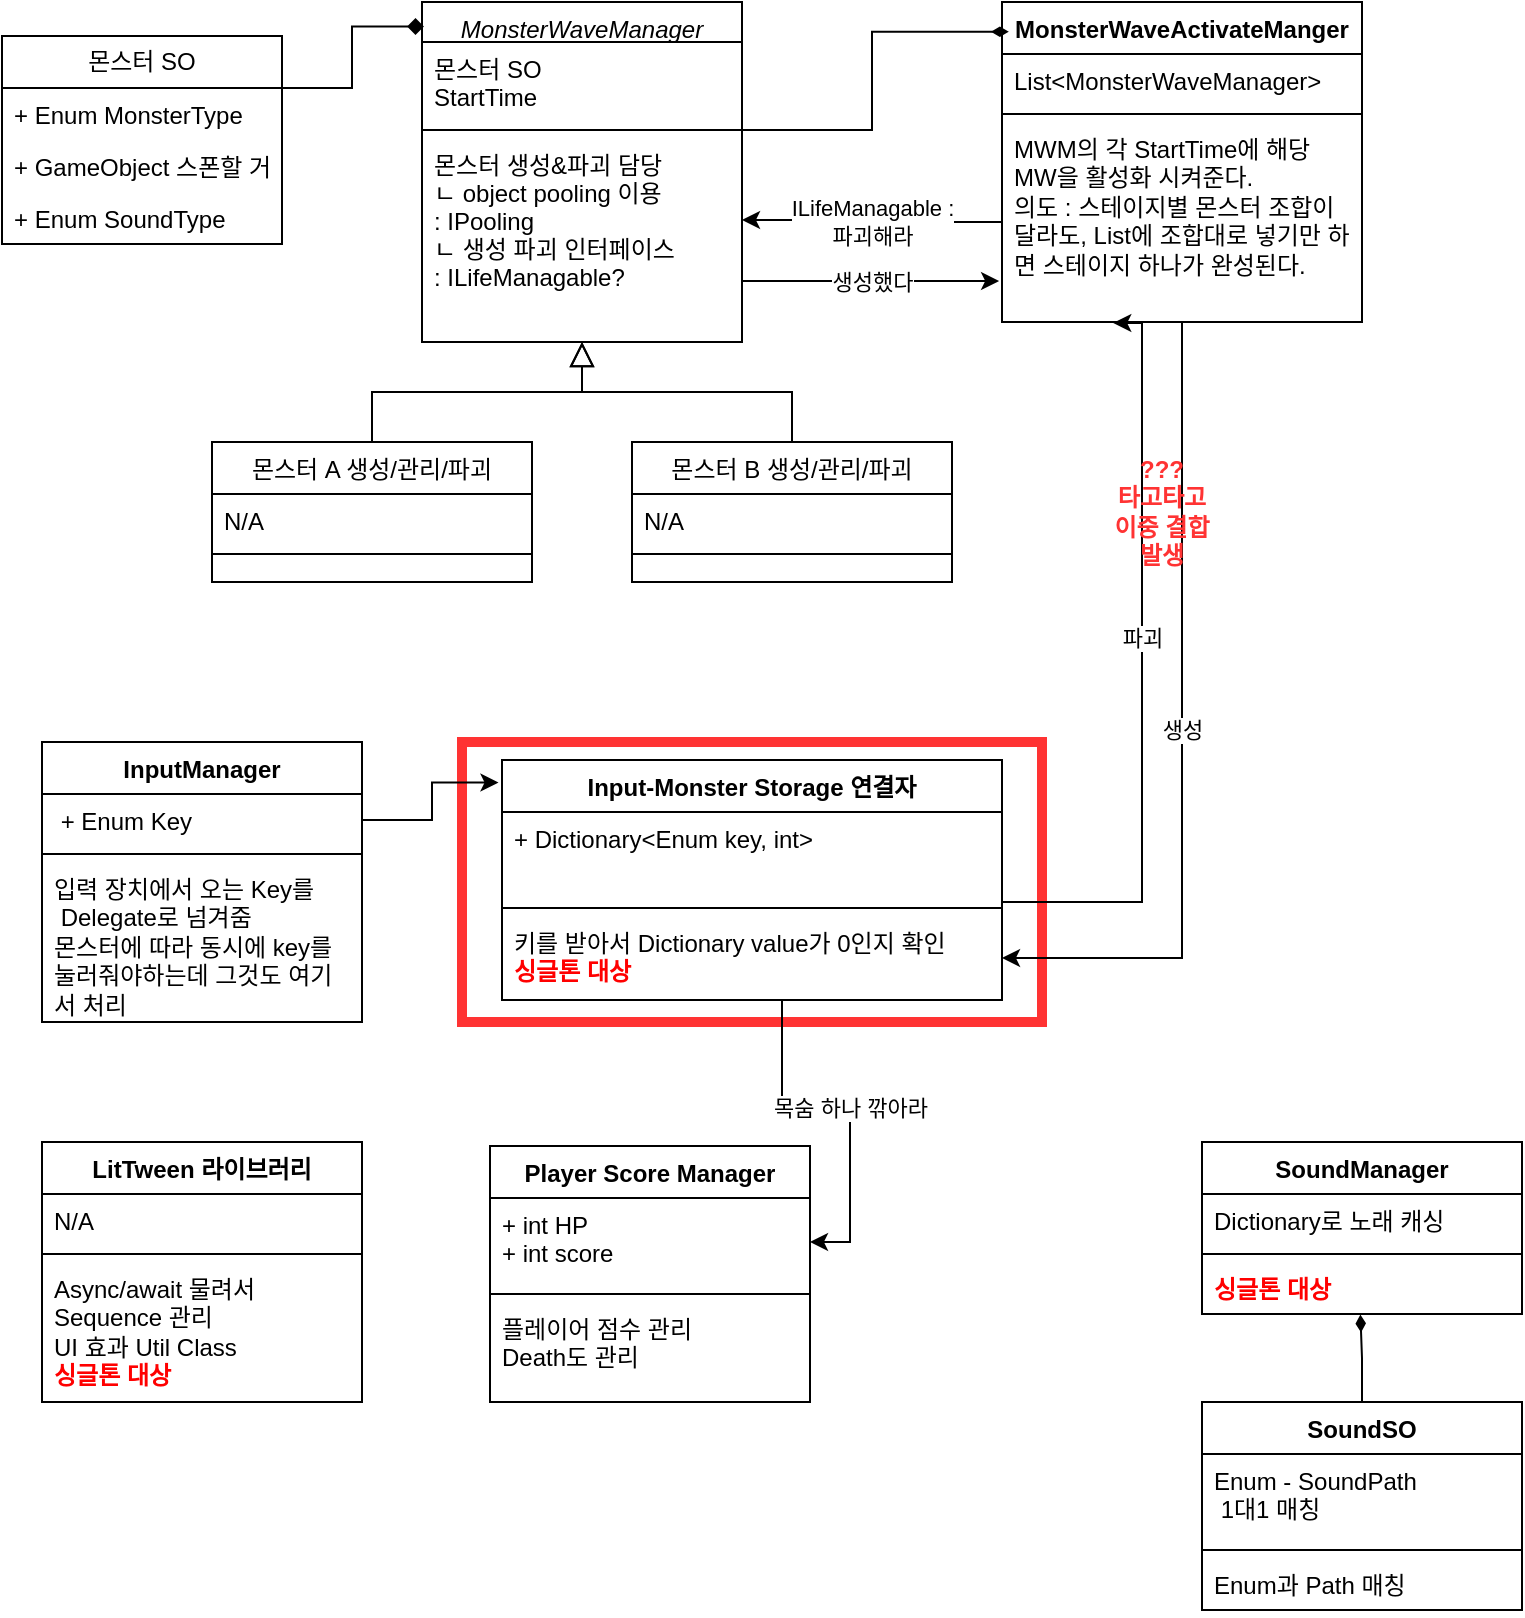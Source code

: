 <mxfile version="28.0.7">
  <diagram id="C5RBs43oDa-KdzZeNtuy" name="Page-1">
    <mxGraphModel dx="1067" dy="510" grid="1" gridSize="10" guides="1" tooltips="1" connect="1" arrows="1" fold="1" page="1" pageScale="1" pageWidth="827" pageHeight="1169" math="0" shadow="0">
      <root>
        <mxCell id="WIyWlLk6GJQsqaUBKTNV-0" />
        <mxCell id="WIyWlLk6GJQsqaUBKTNV-1" parent="WIyWlLk6GJQsqaUBKTNV-0" />
        <mxCell id="eRDrsS0399DTs5JLJluZ-34" value="" style="rounded=0;whiteSpace=wrap;html=1;fillColor=none;strokeColor=#FF3333;strokeWidth=5;" vertex="1" parent="WIyWlLk6GJQsqaUBKTNV-1">
          <mxGeometry x="240" y="490" width="290" height="140" as="geometry" />
        </mxCell>
        <mxCell id="zkfFHV4jXpPFQw0GAbJ--0" value="MonsterWaveManager" style="swimlane;fontStyle=2;align=center;verticalAlign=top;childLayout=stackLayout;horizontal=1;startSize=20;horizontalStack=0;resizeParent=1;resizeLast=0;collapsible=1;marginBottom=0;rounded=0;shadow=0;strokeWidth=1;" parent="WIyWlLk6GJQsqaUBKTNV-1" vertex="1">
          <mxGeometry x="220" y="120" width="160" height="170" as="geometry">
            <mxRectangle x="230" y="140" width="160" height="26" as="alternateBounds" />
          </mxGeometry>
        </mxCell>
        <mxCell id="zkfFHV4jXpPFQw0GAbJ--3" value="몬스터 SO&#xa;StartTime" style="text;align=left;verticalAlign=top;spacingLeft=4;spacingRight=4;overflow=hidden;rotatable=0;points=[[0,0.5],[1,0.5]];portConstraint=eastwest;rounded=0;shadow=0;html=0;" parent="zkfFHV4jXpPFQw0GAbJ--0" vertex="1">
          <mxGeometry y="20" width="160" height="40" as="geometry" />
        </mxCell>
        <mxCell id="zkfFHV4jXpPFQw0GAbJ--4" value="" style="line;html=1;strokeWidth=1;align=left;verticalAlign=middle;spacingTop=-1;spacingLeft=3;spacingRight=3;rotatable=0;labelPosition=right;points=[];portConstraint=eastwest;" parent="zkfFHV4jXpPFQw0GAbJ--0" vertex="1">
          <mxGeometry y="60" width="160" height="8" as="geometry" />
        </mxCell>
        <mxCell id="zkfFHV4jXpPFQw0GAbJ--5" value="몬스터 생성&amp;파괴 담당&#xa;ㄴ object pooling 이용&#xa;: IPooling&#xa;ㄴ 생성 파괴 인터페이스&#xa;: ILifeManagable?&#xa;" style="text;align=left;verticalAlign=top;spacingLeft=4;spacingRight=4;overflow=hidden;rotatable=0;points=[[0,0.5],[1,0.5]];portConstraint=eastwest;" parent="zkfFHV4jXpPFQw0GAbJ--0" vertex="1">
          <mxGeometry y="68" width="160" height="82" as="geometry" />
        </mxCell>
        <mxCell id="zkfFHV4jXpPFQw0GAbJ--6" value="몬스터 A 생성/관리/파괴" style="swimlane;fontStyle=0;align=center;verticalAlign=top;childLayout=stackLayout;horizontal=1;startSize=26;horizontalStack=0;resizeParent=1;resizeLast=0;collapsible=1;marginBottom=0;rounded=0;shadow=0;strokeWidth=1;" parent="WIyWlLk6GJQsqaUBKTNV-1" vertex="1">
          <mxGeometry x="115" y="340" width="160" height="70" as="geometry">
            <mxRectangle x="130" y="380" width="160" height="26" as="alternateBounds" />
          </mxGeometry>
        </mxCell>
        <mxCell id="zkfFHV4jXpPFQw0GAbJ--8" value="N/A" style="text;align=left;verticalAlign=top;spacingLeft=4;spacingRight=4;overflow=hidden;rotatable=0;points=[[0,0.5],[1,0.5]];portConstraint=eastwest;rounded=0;shadow=0;html=0;" parent="zkfFHV4jXpPFQw0GAbJ--6" vertex="1">
          <mxGeometry y="26" width="160" height="26" as="geometry" />
        </mxCell>
        <mxCell id="zkfFHV4jXpPFQw0GAbJ--9" value="" style="line;html=1;strokeWidth=1;align=left;verticalAlign=middle;spacingTop=-1;spacingLeft=3;spacingRight=3;rotatable=0;labelPosition=right;points=[];portConstraint=eastwest;" parent="zkfFHV4jXpPFQw0GAbJ--6" vertex="1">
          <mxGeometry y="52" width="160" height="8" as="geometry" />
        </mxCell>
        <mxCell id="zkfFHV4jXpPFQw0GAbJ--12" value="" style="endArrow=block;endSize=10;endFill=0;shadow=0;strokeWidth=1;rounded=0;curved=0;edgeStyle=elbowEdgeStyle;elbow=vertical;" parent="WIyWlLk6GJQsqaUBKTNV-1" source="zkfFHV4jXpPFQw0GAbJ--6" target="zkfFHV4jXpPFQw0GAbJ--0" edge="1">
          <mxGeometry width="160" relative="1" as="geometry">
            <mxPoint x="200" y="203" as="sourcePoint" />
            <mxPoint x="200" y="203" as="targetPoint" />
          </mxGeometry>
        </mxCell>
        <mxCell id="zkfFHV4jXpPFQw0GAbJ--13" value="몬스터 B 생성/관리/파괴" style="swimlane;fontStyle=0;align=center;verticalAlign=top;childLayout=stackLayout;horizontal=1;startSize=26;horizontalStack=0;resizeParent=1;resizeLast=0;collapsible=1;marginBottom=0;rounded=0;shadow=0;strokeWidth=1;" parent="WIyWlLk6GJQsqaUBKTNV-1" vertex="1">
          <mxGeometry x="325" y="340" width="160" height="70" as="geometry">
            <mxRectangle x="340" y="380" width="170" height="26" as="alternateBounds" />
          </mxGeometry>
        </mxCell>
        <mxCell id="zkfFHV4jXpPFQw0GAbJ--14" value="N/A" style="text;align=left;verticalAlign=top;spacingLeft=4;spacingRight=4;overflow=hidden;rotatable=0;points=[[0,0.5],[1,0.5]];portConstraint=eastwest;" parent="zkfFHV4jXpPFQw0GAbJ--13" vertex="1">
          <mxGeometry y="26" width="160" height="26" as="geometry" />
        </mxCell>
        <mxCell id="zkfFHV4jXpPFQw0GAbJ--15" value="" style="line;html=1;strokeWidth=1;align=left;verticalAlign=middle;spacingTop=-1;spacingLeft=3;spacingRight=3;rotatable=0;labelPosition=right;points=[];portConstraint=eastwest;" parent="zkfFHV4jXpPFQw0GAbJ--13" vertex="1">
          <mxGeometry y="52" width="160" height="8" as="geometry" />
        </mxCell>
        <mxCell id="zkfFHV4jXpPFQw0GAbJ--16" value="" style="endArrow=block;endSize=10;endFill=0;shadow=0;strokeWidth=1;rounded=0;curved=0;edgeStyle=elbowEdgeStyle;elbow=vertical;" parent="WIyWlLk6GJQsqaUBKTNV-1" source="zkfFHV4jXpPFQw0GAbJ--13" target="zkfFHV4jXpPFQw0GAbJ--0" edge="1">
          <mxGeometry width="160" relative="1" as="geometry">
            <mxPoint x="210" y="373" as="sourcePoint" />
            <mxPoint x="310" y="271" as="targetPoint" />
          </mxGeometry>
        </mxCell>
        <mxCell id="eRDrsS0399DTs5JLJluZ-9" value="MonsterWaveActivateManger" style="swimlane;fontStyle=1;align=center;verticalAlign=top;childLayout=stackLayout;horizontal=1;startSize=26;horizontalStack=0;resizeParent=1;resizeParentMax=0;resizeLast=0;collapsible=1;marginBottom=0;whiteSpace=wrap;html=1;" vertex="1" parent="WIyWlLk6GJQsqaUBKTNV-1">
          <mxGeometry x="510" y="120" width="180" height="160" as="geometry" />
        </mxCell>
        <mxCell id="eRDrsS0399DTs5JLJluZ-10" value="List&amp;lt;MonsterWaveManager&amp;gt;" style="text;strokeColor=none;fillColor=none;align=left;verticalAlign=top;spacingLeft=4;spacingRight=4;overflow=hidden;rotatable=0;points=[[0,0.5],[1,0.5]];portConstraint=eastwest;whiteSpace=wrap;html=1;" vertex="1" parent="eRDrsS0399DTs5JLJluZ-9">
          <mxGeometry y="26" width="180" height="26" as="geometry" />
        </mxCell>
        <mxCell id="eRDrsS0399DTs5JLJluZ-11" value="" style="line;strokeWidth=1;fillColor=none;align=left;verticalAlign=middle;spacingTop=-1;spacingLeft=3;spacingRight=3;rotatable=0;labelPosition=right;points=[];portConstraint=eastwest;strokeColor=inherit;" vertex="1" parent="eRDrsS0399DTs5JLJluZ-9">
          <mxGeometry y="52" width="180" height="8" as="geometry" />
        </mxCell>
        <mxCell id="eRDrsS0399DTs5JLJluZ-12" value="MWM의 각 StartTime에 해당 MW을 활성화 시켜준다.&lt;br&gt;의도 : 스테이지별 몬스터 조합이 달라도, List에 조합대로 넣기만 하면 스테이지 하나가 완성된다." style="text;strokeColor=none;fillColor=none;align=left;verticalAlign=top;spacingLeft=4;spacingRight=4;overflow=hidden;rotatable=0;points=[[0,0.5],[1,0.5]];portConstraint=eastwest;whiteSpace=wrap;html=1;" vertex="1" parent="eRDrsS0399DTs5JLJluZ-9">
          <mxGeometry y="60" width="180" height="100" as="geometry" />
        </mxCell>
        <mxCell id="eRDrsS0399DTs5JLJluZ-14" style="edgeStyle=orthogonalEdgeStyle;rounded=0;orthogonalLoop=1;jettySize=auto;html=1;entryX=0.019;entryY=0.093;entryDx=0;entryDy=0;entryPerimeter=0;endArrow=diamondThin;endFill=1;" edge="1" parent="WIyWlLk6GJQsqaUBKTNV-1" source="zkfFHV4jXpPFQw0GAbJ--4" target="eRDrsS0399DTs5JLJluZ-9">
          <mxGeometry relative="1" as="geometry" />
        </mxCell>
        <mxCell id="eRDrsS0399DTs5JLJluZ-15" value="몬스터 SO" style="swimlane;fontStyle=0;childLayout=stackLayout;horizontal=1;startSize=26;fillColor=none;horizontalStack=0;resizeParent=1;resizeParentMax=0;resizeLast=0;collapsible=1;marginBottom=0;whiteSpace=wrap;html=1;" vertex="1" parent="WIyWlLk6GJQsqaUBKTNV-1">
          <mxGeometry x="10" y="137" width="140" height="104" as="geometry" />
        </mxCell>
        <mxCell id="eRDrsS0399DTs5JLJluZ-16" value="+ Enum MonsterType" style="text;strokeColor=none;fillColor=none;align=left;verticalAlign=top;spacingLeft=4;spacingRight=4;overflow=hidden;rotatable=0;points=[[0,0.5],[1,0.5]];portConstraint=eastwest;whiteSpace=wrap;html=1;" vertex="1" parent="eRDrsS0399DTs5JLJluZ-15">
          <mxGeometry y="26" width="140" height="26" as="geometry" />
        </mxCell>
        <mxCell id="eRDrsS0399DTs5JLJluZ-17" value="+ GameObject 스폰할 거" style="text;strokeColor=none;fillColor=none;align=left;verticalAlign=top;spacingLeft=4;spacingRight=4;overflow=hidden;rotatable=0;points=[[0,0.5],[1,0.5]];portConstraint=eastwest;whiteSpace=wrap;html=1;" vertex="1" parent="eRDrsS0399DTs5JLJluZ-15">
          <mxGeometry y="52" width="140" height="26" as="geometry" />
        </mxCell>
        <mxCell id="eRDrsS0399DTs5JLJluZ-18" value="+ Enum SoundType" style="text;strokeColor=none;fillColor=none;align=left;verticalAlign=top;spacingLeft=4;spacingRight=4;overflow=hidden;rotatable=0;points=[[0,0.5],[1,0.5]];portConstraint=eastwest;whiteSpace=wrap;html=1;" vertex="1" parent="eRDrsS0399DTs5JLJluZ-15">
          <mxGeometry y="78" width="140" height="26" as="geometry" />
        </mxCell>
        <mxCell id="eRDrsS0399DTs5JLJluZ-19" style="edgeStyle=orthogonalEdgeStyle;rounded=0;orthogonalLoop=1;jettySize=auto;html=1;exitX=1;exitY=0.25;exitDx=0;exitDy=0;entryX=0.006;entryY=0.072;entryDx=0;entryDy=0;entryPerimeter=0;endArrow=diamond;endFill=1;" edge="1" parent="WIyWlLk6GJQsqaUBKTNV-1" source="eRDrsS0399DTs5JLJluZ-15" target="zkfFHV4jXpPFQw0GAbJ--0">
          <mxGeometry relative="1" as="geometry" />
        </mxCell>
        <mxCell id="eRDrsS0399DTs5JLJluZ-20" value="InputManager" style="swimlane;fontStyle=1;align=center;verticalAlign=top;childLayout=stackLayout;horizontal=1;startSize=26;horizontalStack=0;resizeParent=1;resizeParentMax=0;resizeLast=0;collapsible=1;marginBottom=0;whiteSpace=wrap;html=1;" vertex="1" parent="WIyWlLk6GJQsqaUBKTNV-1">
          <mxGeometry x="30" y="490" width="160" height="140" as="geometry" />
        </mxCell>
        <mxCell id="eRDrsS0399DTs5JLJluZ-21" value="&amp;nbsp;+ Enum Key" style="text;strokeColor=none;fillColor=none;align=left;verticalAlign=top;spacingLeft=4;spacingRight=4;overflow=hidden;rotatable=0;points=[[0,0.5],[1,0.5]];portConstraint=eastwest;whiteSpace=wrap;html=1;" vertex="1" parent="eRDrsS0399DTs5JLJluZ-20">
          <mxGeometry y="26" width="160" height="26" as="geometry" />
        </mxCell>
        <mxCell id="eRDrsS0399DTs5JLJluZ-22" value="" style="line;strokeWidth=1;fillColor=none;align=left;verticalAlign=middle;spacingTop=-1;spacingLeft=3;spacingRight=3;rotatable=0;labelPosition=right;points=[];portConstraint=eastwest;strokeColor=inherit;" vertex="1" parent="eRDrsS0399DTs5JLJluZ-20">
          <mxGeometry y="52" width="160" height="8" as="geometry" />
        </mxCell>
        <mxCell id="eRDrsS0399DTs5JLJluZ-23" value="입력 장치에서 오는 Key를&amp;nbsp;&lt;br&gt;&amp;nbsp;Delegate로 넘겨줌&lt;br&gt;몬스터에 따라 동시에 key를 눌러줘야하는데 그것도 여기서 처리" style="text;strokeColor=none;fillColor=none;align=left;verticalAlign=top;spacingLeft=4;spacingRight=4;overflow=hidden;rotatable=0;points=[[0,0.5],[1,0.5]];portConstraint=eastwest;whiteSpace=wrap;html=1;" vertex="1" parent="eRDrsS0399DTs5JLJluZ-20">
          <mxGeometry y="60" width="160" height="80" as="geometry" />
        </mxCell>
        <mxCell id="eRDrsS0399DTs5JLJluZ-66" value="목숨 하나 깎아라" style="edgeStyle=orthogonalEdgeStyle;rounded=0;orthogonalLoop=1;jettySize=auto;html=1;" edge="1" parent="WIyWlLk6GJQsqaUBKTNV-1" source="eRDrsS0399DTs5JLJluZ-28" target="eRDrsS0399DTs5JLJluZ-62">
          <mxGeometry relative="1" as="geometry">
            <Array as="points">
              <mxPoint x="400" y="668" />
              <mxPoint x="434" y="668" />
              <mxPoint x="434" y="740" />
            </Array>
          </mxGeometry>
        </mxCell>
        <mxCell id="eRDrsS0399DTs5JLJluZ-28" value="Input-Monster Storage 연결자" style="swimlane;fontStyle=1;align=center;verticalAlign=top;childLayout=stackLayout;horizontal=1;startSize=26;horizontalStack=0;resizeParent=1;resizeParentMax=0;resizeLast=0;collapsible=1;marginBottom=0;whiteSpace=wrap;html=1;" vertex="1" parent="WIyWlLk6GJQsqaUBKTNV-1">
          <mxGeometry x="260" y="499" width="250" height="120" as="geometry" />
        </mxCell>
        <mxCell id="eRDrsS0399DTs5JLJluZ-29" value="+ Dictionary&amp;lt;Enum key, int&amp;gt;" style="text;strokeColor=none;fillColor=none;align=left;verticalAlign=top;spacingLeft=4;spacingRight=4;overflow=hidden;rotatable=0;points=[[0,0.5],[1,0.5]];portConstraint=eastwest;whiteSpace=wrap;html=1;" vertex="1" parent="eRDrsS0399DTs5JLJluZ-28">
          <mxGeometry y="26" width="250" height="44" as="geometry" />
        </mxCell>
        <mxCell id="eRDrsS0399DTs5JLJluZ-30" value="" style="line;strokeWidth=1;fillColor=none;align=left;verticalAlign=middle;spacingTop=-1;spacingLeft=3;spacingRight=3;rotatable=0;labelPosition=right;points=[];portConstraint=eastwest;strokeColor=inherit;" vertex="1" parent="eRDrsS0399DTs5JLJluZ-28">
          <mxGeometry y="70" width="250" height="8" as="geometry" />
        </mxCell>
        <mxCell id="eRDrsS0399DTs5JLJluZ-31" value="키를 받아서 Dictionary value가 0인지 확인&lt;div&gt;&lt;b&gt;&lt;font style=&quot;color: rgb(255, 0, 0);&quot;&gt;싱글톤 대상&lt;/font&gt;&lt;/b&gt;&lt;/div&gt;" style="text;strokeColor=none;fillColor=none;align=left;verticalAlign=top;spacingLeft=4;spacingRight=4;overflow=hidden;rotatable=0;points=[[0,0.5],[1,0.5]];portConstraint=eastwest;whiteSpace=wrap;html=1;" vertex="1" parent="eRDrsS0399DTs5JLJluZ-28">
          <mxGeometry y="78" width="250" height="42" as="geometry" />
        </mxCell>
        <mxCell id="eRDrsS0399DTs5JLJluZ-32" style="edgeStyle=orthogonalEdgeStyle;rounded=0;orthogonalLoop=1;jettySize=auto;html=1;exitX=1;exitY=0.5;exitDx=0;exitDy=0;entryX=-0.007;entryY=0.094;entryDx=0;entryDy=0;entryPerimeter=0;" edge="1" parent="WIyWlLk6GJQsqaUBKTNV-1" source="eRDrsS0399DTs5JLJluZ-21" target="eRDrsS0399DTs5JLJluZ-28">
          <mxGeometry relative="1" as="geometry" />
        </mxCell>
        <mxCell id="eRDrsS0399DTs5JLJluZ-35" style="edgeStyle=orthogonalEdgeStyle;rounded=0;orthogonalLoop=1;jettySize=auto;html=1;exitX=1;exitY=0.5;exitDx=0;exitDy=0;entryX=0.309;entryY=1.005;entryDx=0;entryDy=0;entryPerimeter=0;" edge="1" parent="WIyWlLk6GJQsqaUBKTNV-1" source="eRDrsS0399DTs5JLJluZ-29" target="eRDrsS0399DTs5JLJluZ-12">
          <mxGeometry relative="1" as="geometry">
            <Array as="points">
              <mxPoint x="510" y="570" />
              <mxPoint x="580" y="570" />
              <mxPoint x="580" y="281" />
            </Array>
          </mxGeometry>
        </mxCell>
        <mxCell id="eRDrsS0399DTs5JLJluZ-36" value="파괴" style="edgeLabel;html=1;align=center;verticalAlign=middle;resizable=0;points=[];" vertex="1" connectable="0" parent="eRDrsS0399DTs5JLJluZ-35">
          <mxGeometry x="0.135" relative="1" as="geometry">
            <mxPoint as="offset" />
          </mxGeometry>
        </mxCell>
        <mxCell id="eRDrsS0399DTs5JLJluZ-37" value="ILifeManagable :&lt;br&gt;파괴해라" style="edgeStyle=orthogonalEdgeStyle;rounded=0;orthogonalLoop=1;jettySize=auto;html=1;exitX=0;exitY=0.5;exitDx=0;exitDy=0;entryX=1;entryY=0.5;entryDx=0;entryDy=0;" edge="1" parent="WIyWlLk6GJQsqaUBKTNV-1" source="eRDrsS0399DTs5JLJluZ-12" target="zkfFHV4jXpPFQw0GAbJ--5">
          <mxGeometry relative="1" as="geometry" />
        </mxCell>
        <mxCell id="eRDrsS0399DTs5JLJluZ-38" value="생성했다" style="edgeStyle=orthogonalEdgeStyle;rounded=0;orthogonalLoop=1;jettySize=auto;html=1;entryX=-0.008;entryY=0.795;entryDx=0;entryDy=0;entryPerimeter=0;" edge="1" parent="WIyWlLk6GJQsqaUBKTNV-1" source="zkfFHV4jXpPFQw0GAbJ--5" target="eRDrsS0399DTs5JLJluZ-12">
          <mxGeometry relative="1" as="geometry">
            <Array as="points">
              <mxPoint x="445" y="260" />
            </Array>
          </mxGeometry>
        </mxCell>
        <mxCell id="eRDrsS0399DTs5JLJluZ-39" value="생성" style="edgeStyle=orthogonalEdgeStyle;rounded=0;orthogonalLoop=1;jettySize=auto;html=1;entryX=1;entryY=0.5;entryDx=0;entryDy=0;" edge="1" parent="WIyWlLk6GJQsqaUBKTNV-1" source="eRDrsS0399DTs5JLJluZ-12" target="eRDrsS0399DTs5JLJluZ-31">
          <mxGeometry relative="1" as="geometry">
            <Array as="points">
              <mxPoint x="600" y="598" />
            </Array>
          </mxGeometry>
        </mxCell>
        <mxCell id="eRDrsS0399DTs5JLJluZ-41" value="&lt;b&gt;&lt;font style=&quot;color: rgb(255, 51, 51);&quot;&gt;???&lt;br&gt;타고타고&lt;br&gt;이중 결합 발생&lt;/font&gt;&lt;/b&gt;" style="text;html=1;align=center;verticalAlign=middle;whiteSpace=wrap;rounded=0;" vertex="1" parent="WIyWlLk6GJQsqaUBKTNV-1">
          <mxGeometry x="560" y="360" width="60" height="30" as="geometry" />
        </mxCell>
        <mxCell id="eRDrsS0399DTs5JLJluZ-47" value="LitTween 라이브러리" style="swimlane;fontStyle=1;align=center;verticalAlign=top;childLayout=stackLayout;horizontal=1;startSize=26;horizontalStack=0;resizeParent=1;resizeParentMax=0;resizeLast=0;collapsible=1;marginBottom=0;whiteSpace=wrap;html=1;" vertex="1" parent="WIyWlLk6GJQsqaUBKTNV-1">
          <mxGeometry x="30" y="690" width="160" height="130" as="geometry" />
        </mxCell>
        <mxCell id="eRDrsS0399DTs5JLJluZ-48" value="N/A" style="text;strokeColor=none;fillColor=none;align=left;verticalAlign=top;spacingLeft=4;spacingRight=4;overflow=hidden;rotatable=0;points=[[0,0.5],[1,0.5]];portConstraint=eastwest;whiteSpace=wrap;html=1;" vertex="1" parent="eRDrsS0399DTs5JLJluZ-47">
          <mxGeometry y="26" width="160" height="26" as="geometry" />
        </mxCell>
        <mxCell id="eRDrsS0399DTs5JLJluZ-49" value="" style="line;strokeWidth=1;fillColor=none;align=left;verticalAlign=middle;spacingTop=-1;spacingLeft=3;spacingRight=3;rotatable=0;labelPosition=right;points=[];portConstraint=eastwest;strokeColor=inherit;" vertex="1" parent="eRDrsS0399DTs5JLJluZ-47">
          <mxGeometry y="52" width="160" height="8" as="geometry" />
        </mxCell>
        <mxCell id="eRDrsS0399DTs5JLJluZ-50" value="Async/await 물려서&lt;br&gt;Sequence 관리&lt;div&gt;UI 효과 Util Class&lt;/div&gt;&lt;div&gt;&lt;b&gt;&lt;font style=&quot;color: rgb(255, 0, 0);&quot;&gt;싱글톤 대상&lt;/font&gt;&lt;/b&gt;&lt;/div&gt;" style="text;strokeColor=none;fillColor=none;align=left;verticalAlign=top;spacingLeft=4;spacingRight=4;overflow=hidden;rotatable=0;points=[[0,0.5],[1,0.5]];portConstraint=eastwest;whiteSpace=wrap;html=1;" vertex="1" parent="eRDrsS0399DTs5JLJluZ-47">
          <mxGeometry y="60" width="160" height="70" as="geometry" />
        </mxCell>
        <mxCell id="eRDrsS0399DTs5JLJluZ-51" value="SoundManager" style="swimlane;fontStyle=1;align=center;verticalAlign=top;childLayout=stackLayout;horizontal=1;startSize=26;horizontalStack=0;resizeParent=1;resizeParentMax=0;resizeLast=0;collapsible=1;marginBottom=0;whiteSpace=wrap;html=1;" vertex="1" parent="WIyWlLk6GJQsqaUBKTNV-1">
          <mxGeometry x="610" y="690" width="160" height="86" as="geometry" />
        </mxCell>
        <mxCell id="eRDrsS0399DTs5JLJluZ-52" value="Dictionary로 노래 캐싱" style="text;strokeColor=none;fillColor=none;align=left;verticalAlign=top;spacingLeft=4;spacingRight=4;overflow=hidden;rotatable=0;points=[[0,0.5],[1,0.5]];portConstraint=eastwest;whiteSpace=wrap;html=1;" vertex="1" parent="eRDrsS0399DTs5JLJluZ-51">
          <mxGeometry y="26" width="160" height="26" as="geometry" />
        </mxCell>
        <mxCell id="eRDrsS0399DTs5JLJluZ-53" value="" style="line;strokeWidth=1;fillColor=none;align=left;verticalAlign=middle;spacingTop=-1;spacingLeft=3;spacingRight=3;rotatable=0;labelPosition=right;points=[];portConstraint=eastwest;strokeColor=inherit;" vertex="1" parent="eRDrsS0399DTs5JLJluZ-51">
          <mxGeometry y="52" width="160" height="8" as="geometry" />
        </mxCell>
        <mxCell id="eRDrsS0399DTs5JLJluZ-54" value="&lt;div&gt;&lt;b style=&quot;background-color: transparent; color: light-dark(rgb(0, 0, 0), rgb(255, 255, 255));&quot;&gt;&lt;font style=&quot;color: rgb(255, 0, 0);&quot;&gt;싱글톤 대상&lt;/font&gt;&lt;/b&gt;&lt;/div&gt;" style="text;strokeColor=none;fillColor=none;align=left;verticalAlign=top;spacingLeft=4;spacingRight=4;overflow=hidden;rotatable=0;points=[[0,0.5],[1,0.5]];portConstraint=eastwest;whiteSpace=wrap;html=1;" vertex="1" parent="eRDrsS0399DTs5JLJluZ-51">
          <mxGeometry y="60" width="160" height="26" as="geometry" />
        </mxCell>
        <mxCell id="eRDrsS0399DTs5JLJluZ-55" value="SoundSO" style="swimlane;fontStyle=1;align=center;verticalAlign=top;childLayout=stackLayout;horizontal=1;startSize=26;horizontalStack=0;resizeParent=1;resizeParentMax=0;resizeLast=0;collapsible=1;marginBottom=0;whiteSpace=wrap;html=1;" vertex="1" parent="WIyWlLk6GJQsqaUBKTNV-1">
          <mxGeometry x="610" y="820" width="160" height="104" as="geometry" />
        </mxCell>
        <mxCell id="eRDrsS0399DTs5JLJluZ-56" value="Enum - SoundPath&lt;br&gt;&amp;nbsp;1대1 매칭" style="text;strokeColor=none;fillColor=none;align=left;verticalAlign=top;spacingLeft=4;spacingRight=4;overflow=hidden;rotatable=0;points=[[0,0.5],[1,0.5]];portConstraint=eastwest;whiteSpace=wrap;html=1;" vertex="1" parent="eRDrsS0399DTs5JLJluZ-55">
          <mxGeometry y="26" width="160" height="44" as="geometry" />
        </mxCell>
        <mxCell id="eRDrsS0399DTs5JLJluZ-57" value="" style="line;strokeWidth=1;fillColor=none;align=left;verticalAlign=middle;spacingTop=-1;spacingLeft=3;spacingRight=3;rotatable=0;labelPosition=right;points=[];portConstraint=eastwest;strokeColor=inherit;" vertex="1" parent="eRDrsS0399DTs5JLJluZ-55">
          <mxGeometry y="70" width="160" height="8" as="geometry" />
        </mxCell>
        <mxCell id="eRDrsS0399DTs5JLJluZ-58" value="&lt;font style=&quot;color: rgb(0, 0, 0);&quot;&gt;Enum과 Path 매칭&lt;/font&gt;" style="text;strokeColor=none;fillColor=none;align=left;verticalAlign=top;spacingLeft=4;spacingRight=4;overflow=hidden;rotatable=0;points=[[0,0.5],[1,0.5]];portConstraint=eastwest;whiteSpace=wrap;html=1;" vertex="1" parent="eRDrsS0399DTs5JLJluZ-55">
          <mxGeometry y="78" width="160" height="26" as="geometry" />
        </mxCell>
        <mxCell id="eRDrsS0399DTs5JLJluZ-59" style="edgeStyle=orthogonalEdgeStyle;rounded=0;orthogonalLoop=1;jettySize=auto;html=1;entryX=0.495;entryY=1.011;entryDx=0;entryDy=0;entryPerimeter=0;endArrow=diamondThin;endFill=1;" edge="1" parent="WIyWlLk6GJQsqaUBKTNV-1" source="eRDrsS0399DTs5JLJluZ-55" target="eRDrsS0399DTs5JLJluZ-54">
          <mxGeometry relative="1" as="geometry" />
        </mxCell>
        <mxCell id="eRDrsS0399DTs5JLJluZ-61" value="Player Score Manager" style="swimlane;fontStyle=1;align=center;verticalAlign=top;childLayout=stackLayout;horizontal=1;startSize=26;horizontalStack=0;resizeParent=1;resizeParentMax=0;resizeLast=0;collapsible=1;marginBottom=0;whiteSpace=wrap;html=1;" vertex="1" parent="WIyWlLk6GJQsqaUBKTNV-1">
          <mxGeometry x="254" y="692" width="160" height="128" as="geometry" />
        </mxCell>
        <mxCell id="eRDrsS0399DTs5JLJluZ-62" value="+ int HP&lt;br&gt;+ int score" style="text;strokeColor=none;fillColor=none;align=left;verticalAlign=top;spacingLeft=4;spacingRight=4;overflow=hidden;rotatable=0;points=[[0,0.5],[1,0.5]];portConstraint=eastwest;whiteSpace=wrap;html=1;" vertex="1" parent="eRDrsS0399DTs5JLJluZ-61">
          <mxGeometry y="26" width="160" height="44" as="geometry" />
        </mxCell>
        <mxCell id="eRDrsS0399DTs5JLJluZ-63" value="" style="line;strokeWidth=1;fillColor=none;align=left;verticalAlign=middle;spacingTop=-1;spacingLeft=3;spacingRight=3;rotatable=0;labelPosition=right;points=[];portConstraint=eastwest;strokeColor=inherit;" vertex="1" parent="eRDrsS0399DTs5JLJluZ-61">
          <mxGeometry y="70" width="160" height="8" as="geometry" />
        </mxCell>
        <mxCell id="eRDrsS0399DTs5JLJluZ-64" value="플레이어 점수 관리&lt;br&gt;Death도 관리" style="text;strokeColor=none;fillColor=none;align=left;verticalAlign=top;spacingLeft=4;spacingRight=4;overflow=hidden;rotatable=0;points=[[0,0.5],[1,0.5]];portConstraint=eastwest;whiteSpace=wrap;html=1;" vertex="1" parent="eRDrsS0399DTs5JLJluZ-61">
          <mxGeometry y="78" width="160" height="50" as="geometry" />
        </mxCell>
      </root>
    </mxGraphModel>
  </diagram>
</mxfile>
